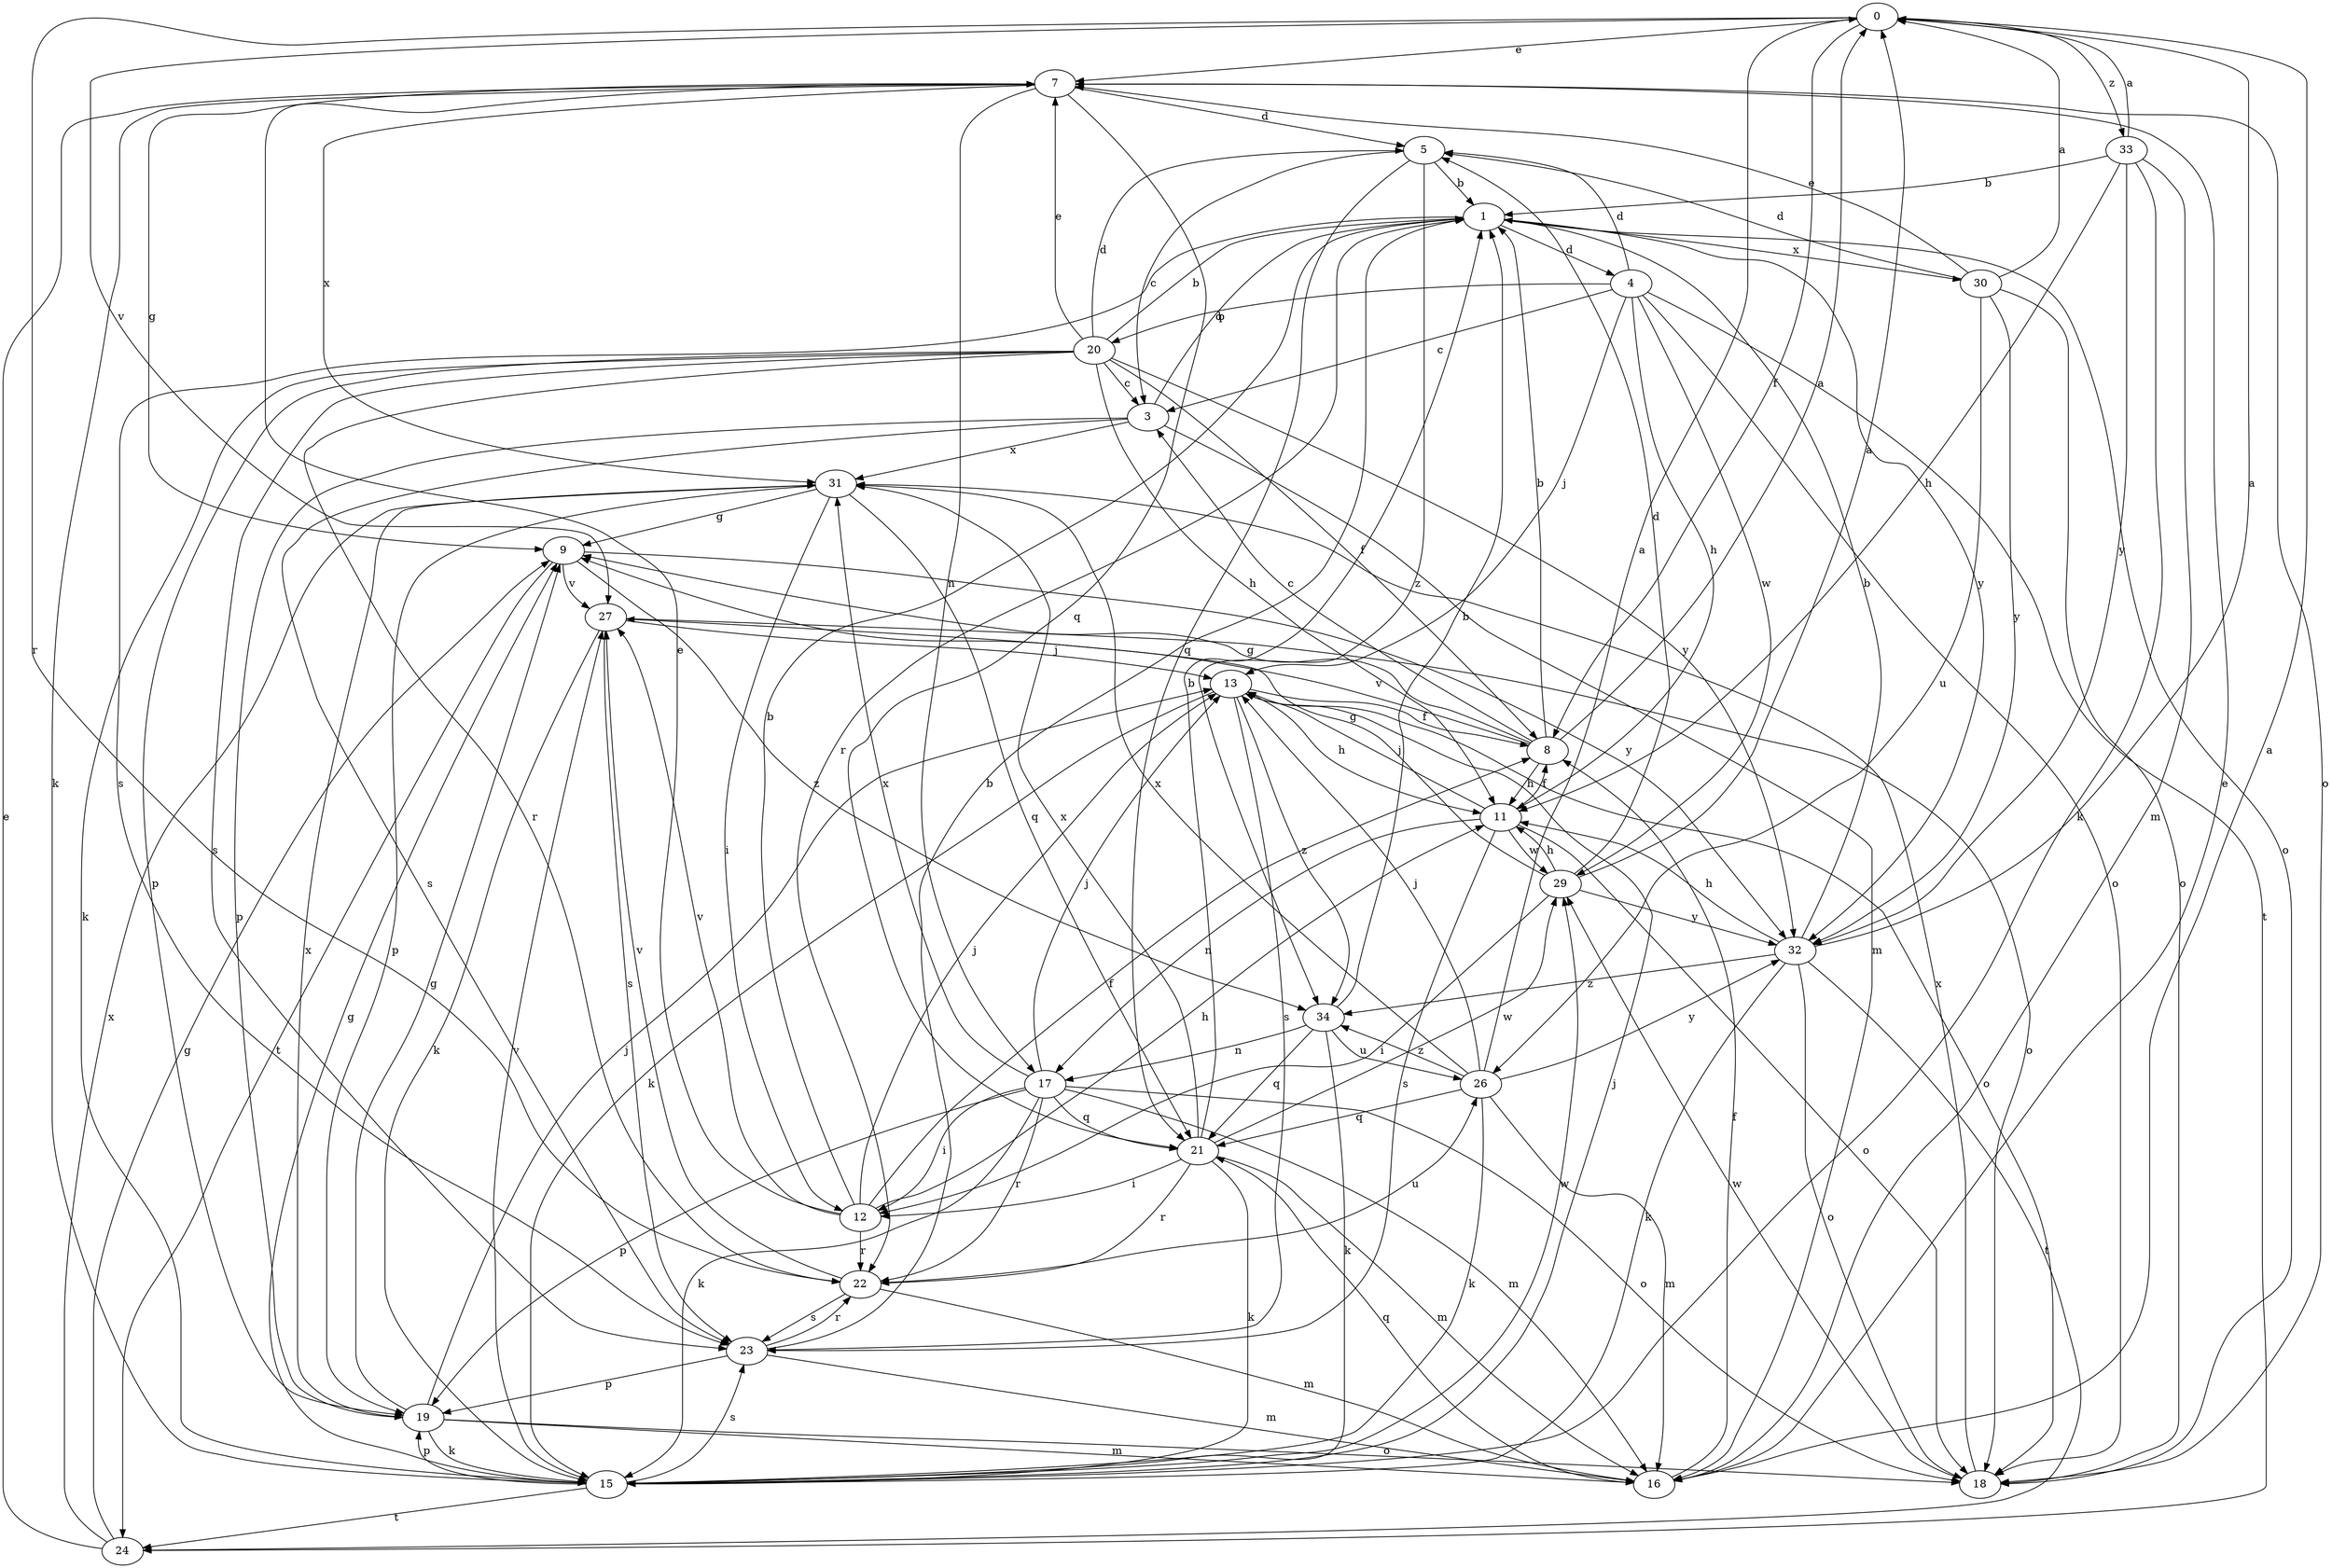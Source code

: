 strict digraph  {
0;
1;
3;
4;
5;
7;
8;
9;
11;
12;
13;
15;
16;
17;
18;
19;
20;
21;
22;
23;
24;
26;
27;
29;
30;
31;
32;
33;
34;
0 -> 7  [label=e];
0 -> 8  [label=f];
0 -> 22  [label=r];
0 -> 27  [label=v];
0 -> 33  [label=z];
1 -> 4  [label=d];
1 -> 18  [label=o];
1 -> 22  [label=r];
1 -> 23  [label=s];
1 -> 30  [label=x];
1 -> 32  [label=y];
3 -> 1  [label=b];
3 -> 16  [label=m];
3 -> 19  [label=p];
3 -> 23  [label=s];
3 -> 31  [label=x];
4 -> 3  [label=c];
4 -> 5  [label=d];
4 -> 11  [label=h];
4 -> 13  [label=j];
4 -> 18  [label=o];
4 -> 20  [label=q];
4 -> 24  [label=t];
4 -> 29  [label=w];
5 -> 1  [label=b];
5 -> 3  [label=c];
5 -> 21  [label=q];
5 -> 34  [label=z];
7 -> 5  [label=d];
7 -> 9  [label=g];
7 -> 15  [label=k];
7 -> 17  [label=n];
7 -> 18  [label=o];
7 -> 21  [label=q];
7 -> 31  [label=x];
8 -> 0  [label=a];
8 -> 1  [label=b];
8 -> 3  [label=c];
8 -> 9  [label=g];
8 -> 11  [label=h];
8 -> 27  [label=v];
9 -> 24  [label=t];
9 -> 27  [label=v];
9 -> 32  [label=y];
9 -> 34  [label=z];
11 -> 8  [label=f];
11 -> 13  [label=j];
11 -> 17  [label=n];
11 -> 18  [label=o];
11 -> 23  [label=s];
11 -> 29  [label=w];
12 -> 1  [label=b];
12 -> 7  [label=e];
12 -> 8  [label=f];
12 -> 11  [label=h];
12 -> 13  [label=j];
12 -> 22  [label=r];
12 -> 27  [label=v];
13 -> 8  [label=f];
13 -> 11  [label=h];
13 -> 15  [label=k];
13 -> 18  [label=o];
13 -> 23  [label=s];
13 -> 34  [label=z];
15 -> 9  [label=g];
15 -> 13  [label=j];
15 -> 19  [label=p];
15 -> 23  [label=s];
15 -> 24  [label=t];
15 -> 27  [label=v];
15 -> 29  [label=w];
16 -> 0  [label=a];
16 -> 7  [label=e];
16 -> 8  [label=f];
16 -> 21  [label=q];
17 -> 12  [label=i];
17 -> 13  [label=j];
17 -> 15  [label=k];
17 -> 16  [label=m];
17 -> 18  [label=o];
17 -> 19  [label=p];
17 -> 21  [label=q];
17 -> 22  [label=r];
17 -> 31  [label=x];
18 -> 29  [label=w];
18 -> 31  [label=x];
19 -> 9  [label=g];
19 -> 13  [label=j];
19 -> 15  [label=k];
19 -> 16  [label=m];
19 -> 18  [label=o];
19 -> 31  [label=x];
20 -> 1  [label=b];
20 -> 3  [label=c];
20 -> 5  [label=d];
20 -> 7  [label=e];
20 -> 8  [label=f];
20 -> 11  [label=h];
20 -> 15  [label=k];
20 -> 19  [label=p];
20 -> 22  [label=r];
20 -> 23  [label=s];
20 -> 32  [label=y];
21 -> 1  [label=b];
21 -> 12  [label=i];
21 -> 15  [label=k];
21 -> 16  [label=m];
21 -> 22  [label=r];
21 -> 29  [label=w];
21 -> 31  [label=x];
22 -> 16  [label=m];
22 -> 23  [label=s];
22 -> 26  [label=u];
22 -> 27  [label=v];
23 -> 1  [label=b];
23 -> 16  [label=m];
23 -> 19  [label=p];
23 -> 22  [label=r];
24 -> 7  [label=e];
24 -> 9  [label=g];
24 -> 31  [label=x];
26 -> 0  [label=a];
26 -> 13  [label=j];
26 -> 15  [label=k];
26 -> 16  [label=m];
26 -> 21  [label=q];
26 -> 31  [label=x];
26 -> 32  [label=y];
26 -> 34  [label=z];
27 -> 13  [label=j];
27 -> 15  [label=k];
27 -> 18  [label=o];
27 -> 23  [label=s];
29 -> 0  [label=a];
29 -> 5  [label=d];
29 -> 9  [label=g];
29 -> 11  [label=h];
29 -> 12  [label=i];
29 -> 32  [label=y];
30 -> 0  [label=a];
30 -> 5  [label=d];
30 -> 7  [label=e];
30 -> 18  [label=o];
30 -> 26  [label=u];
30 -> 32  [label=y];
31 -> 9  [label=g];
31 -> 12  [label=i];
31 -> 19  [label=p];
31 -> 21  [label=q];
32 -> 0  [label=a];
32 -> 1  [label=b];
32 -> 11  [label=h];
32 -> 15  [label=k];
32 -> 18  [label=o];
32 -> 24  [label=t];
32 -> 34  [label=z];
33 -> 0  [label=a];
33 -> 1  [label=b];
33 -> 11  [label=h];
33 -> 15  [label=k];
33 -> 16  [label=m];
33 -> 32  [label=y];
34 -> 1  [label=b];
34 -> 15  [label=k];
34 -> 17  [label=n];
34 -> 21  [label=q];
34 -> 26  [label=u];
}
